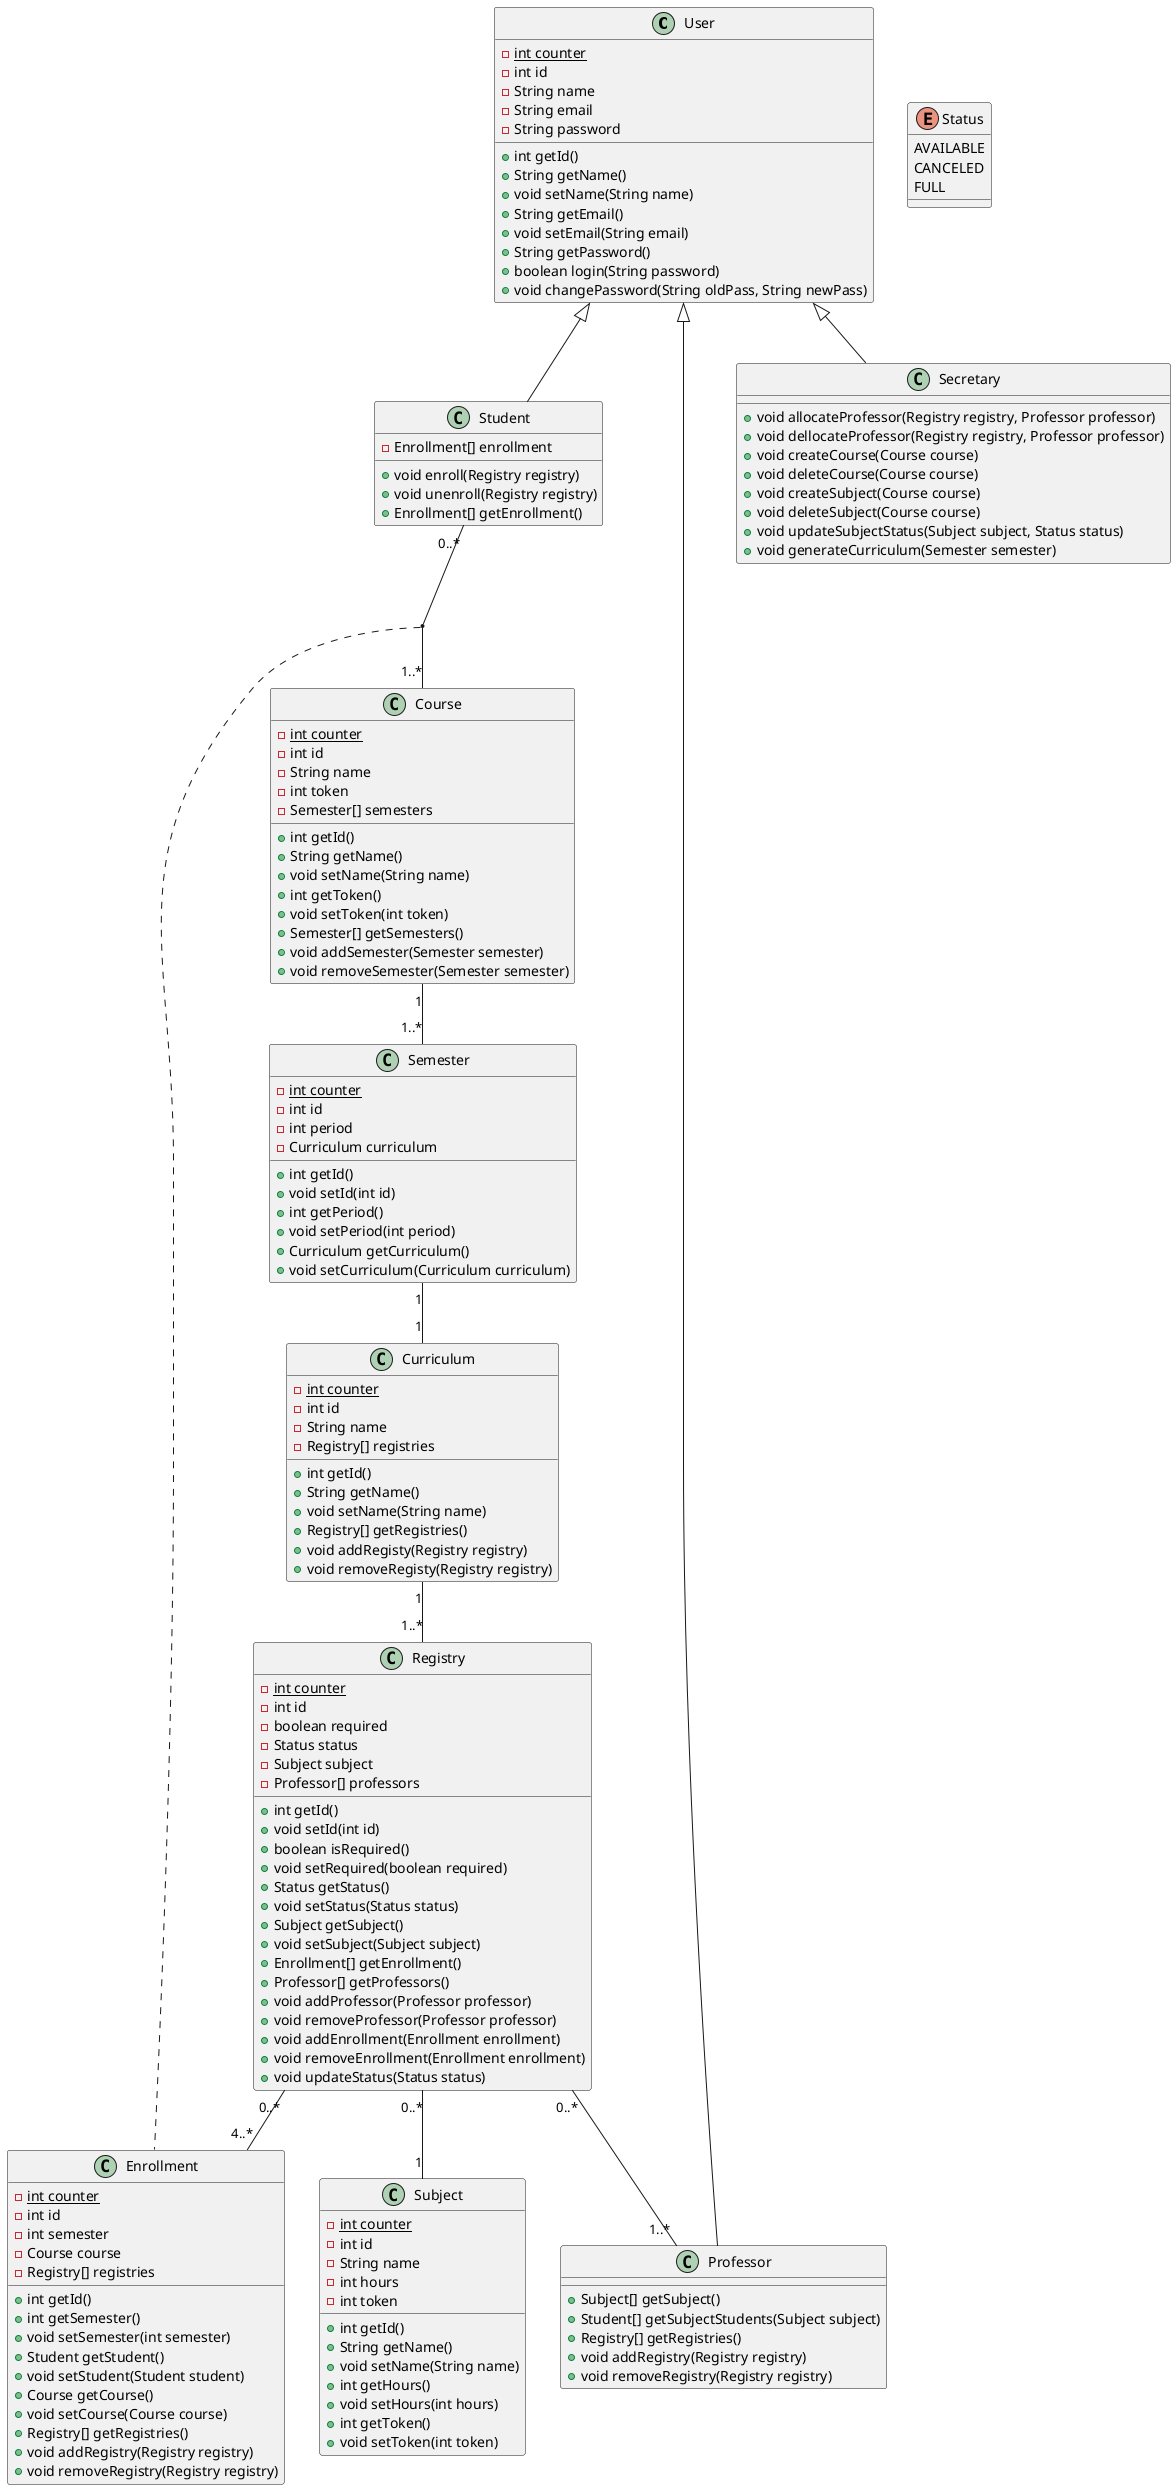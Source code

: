 @startuml

class User {
    -{static} int counter
    -int id
    -String name
    -String email
    -String password
    +int getId()
    +String getName()
    +void setName(String name)
    +String getEmail()
    +void setEmail(String email)
    +String getPassword()
    +boolean login(String password)
    +void changePassword(String oldPass, String newPass)
}
class Student {
    -Enrollment[] enrollment
    +void enroll(Registry registry)
    +void unenroll(Registry registry)
    +Enrollment[] getEnrollment()
}
class Professor {
    +Subject[] getSubject()
    +Student[] getSubjectStudents(Subject subject)
    +Registry[] getRegistries()
    +void addRegistry(Registry registry)
    +void removeRegistry(Registry registry)
}
class Secretary {
    +void allocateProfessor(Registry registry, Professor professor)
    +void dellocateProfessor(Registry registry, Professor professor)
    +void createCourse(Course course)
    +void deleteCourse(Course course)
    +void createSubject(Course course)
    +void deleteSubject(Course course)
    +void updateSubjectStatus(Subject subject, Status status)
    +void generateCurriculum(Semester semester)
}
class Enrollment {
    -{static} int counter
    -int id
    -int semester
    -Course course
    -Registry[] registries
    +int getId()
    +int getSemester()
    +void setSemester(int semester)
    +Student getStudent()
    +void setStudent(Student student)
    +Course getCourse()
    +void setCourse(Course course)
    +Registry[] getRegistries()
    +void addRegistry(Registry registry)
    +void removeRegistry(Registry registry)
}
class Course {
    -{static} int counter
    -int id
    -String name
    -int token
    -Semester[] semesters
    +int getId()
    +String getName()
    +void setName(String name)
    +int getToken()
    +void setToken(int token)
    +Semester[] getSemesters()
    +void addSemester(Semester semester)
    +void removeSemester(Semester semester)
}
class Semester {
    -{static} int counter
    -int id
    -int period
    -Curriculum curriculum
    +int getId()
    +void setId(int id)
    +int getPeriod()
    +void setPeriod(int period)
    +Curriculum getCurriculum()
    +void setCurriculum(Curriculum curriculum)
}
class Curriculum {
    -{static} int counter
    -int id
    -String name
    -Registry[] registries
    +int getId()
    +String getName()
    +void setName(String name)
    +Registry[] getRegistries()
    +void addRegisty(Registry registry)
    +void removeRegisty(Registry registry)
}
class Subject {
    -{static} int counter
    -int id
    -String name
    -int hours
    -int token
    +int getId()
    +String getName()
    +void setName(String name)
    +int getHours()
    +void setHours(int hours)
    +int getToken()
    +void setToken(int token)
}
class Registry {
    -{static} int counter
    -int id
    -boolean required
    -Status status
    -Subject subject
    -Professor[] professors
    +int getId()
    +void setId(int id)
    +boolean isRequired()
    +void setRequired(boolean required)
    +Status getStatus()
    +void setStatus(Status status)
    +Subject getSubject()
    +void setSubject(Subject subject)
    +Enrollment[] getEnrollment()
    +Professor[] getProfessors()
    +void addProfessor(Professor professor)
    +void removeProfessor(Professor professor)
    +void addEnrollment(Enrollment enrollment)
    +void removeEnrollment(Enrollment enrollment)
    +void updateStatus(Status status)
}

enum Status {
    AVAILABLE
    CANCELED
    FULL
}

User <|-- Student
User <|-- Professor
User <|-- Secretary

Course "1" -- "1..*" Semester
Semester "1" -- "1" Curriculum
Curriculum "1" -- "1..*" Registry
Registry "0..*" -- "1" Subject
Student "0..*" -- "1..*" Course
(Student, Course) . Enrollment
Registry "0..*" -- "4..*" Enrollment
Registry "0..*" -- "1..*" Professor

@enduml